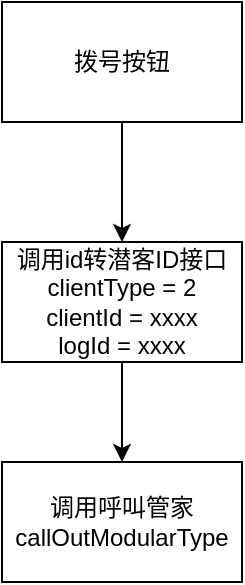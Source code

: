 <mxfile version="13.7.1" type="github"><diagram id="rd1_FBI1AS0lYv151pSN" name="Page-1"><mxGraphModel dx="1186" dy="693" grid="1" gridSize="10" guides="1" tooltips="1" connect="1" arrows="1" fold="1" page="1" pageScale="1" pageWidth="827" pageHeight="1169" math="0" shadow="0"><root><mxCell id="0"/><mxCell id="1" parent="0"/><mxCell id="8nzKackBjApn7up6OeIy-6" value="" style="edgeStyle=orthogonalEdgeStyle;rounded=0;orthogonalLoop=1;jettySize=auto;html=1;" edge="1" parent="1" source="8nzKackBjApn7up6OeIy-1" target="8nzKackBjApn7up6OeIy-2"><mxGeometry relative="1" as="geometry"/></mxCell><mxCell id="8nzKackBjApn7up6OeIy-1" value="拨号按钮" style="rounded=0;whiteSpace=wrap;html=1;" vertex="1" parent="1"><mxGeometry x="170" y="100" width="120" height="60" as="geometry"/></mxCell><mxCell id="8nzKackBjApn7up6OeIy-5" value="" style="edgeStyle=orthogonalEdgeStyle;rounded=0;orthogonalLoop=1;jettySize=auto;html=1;" edge="1" parent="1" source="8nzKackBjApn7up6OeIy-2" target="8nzKackBjApn7up6OeIy-4"><mxGeometry relative="1" as="geometry"/></mxCell><mxCell id="8nzKackBjApn7up6OeIy-2" value="调用id转潜客ID接口&lt;br&gt;clientType = 2&lt;br&gt;clientId = xxxx&lt;br&gt;logId = xxxx" style="rounded=0;whiteSpace=wrap;html=1;" vertex="1" parent="1"><mxGeometry x="170" y="220" width="120" height="60" as="geometry"/></mxCell><mxCell id="8nzKackBjApn7up6OeIy-4" value="调用呼叫管家&lt;br&gt;callOutModularType" style="rounded=0;whiteSpace=wrap;html=1;" vertex="1" parent="1"><mxGeometry x="170" y="330" width="120" height="60" as="geometry"/></mxCell></root></mxGraphModel></diagram></mxfile>